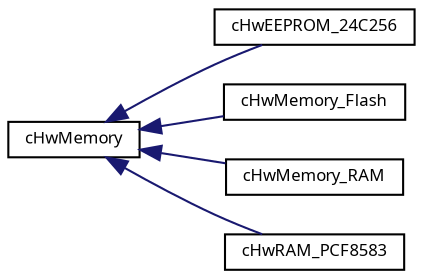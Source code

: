digraph "Graphical Class Hierarchy"
{
  edge [fontname="Sans",fontsize="8",labelfontname="Sans",labelfontsize="8"];
  node [fontname="Sans",fontsize="8",shape=record];
  rankdir="LR";
  Node1 [label="cHwMemory",height=0.2,width=0.4,color="black", fillcolor="white", style="filled",URL="$classc_hw_memory.html",tooltip="Abstract class supporting non volatile memory. "];
  Node1 -> Node2 [dir="back",color="midnightblue",fontsize="8",style="solid",fontname="Sans"];
  Node2 [label="cHwEEPROM_24C256",height=0.2,width=0.4,color="black", fillcolor="white", style="filled",URL="$classc_hw_e_e_p_r_o_m__24_c256.html",tooltip="Implementation of EEPROM 24C256. "];
  Node1 -> Node3 [dir="back",color="midnightblue",fontsize="8",style="solid",fontname="Sans"];
  Node3 [label="cHwMemory_Flash",height=0.2,width=0.4,color="black", fillcolor="white", style="filled",URL="$classc_hw_memory___flash.html"];
  Node1 -> Node4 [dir="back",color="midnightblue",fontsize="8",style="solid",fontname="Sans"];
  Node4 [label="cHwMemory_RAM",height=0.2,width=0.4,color="black", fillcolor="white", style="filled",URL="$classc_hw_memory___r_a_m.html",tooltip="Implementation of the battery buffered RAM. "];
  Node1 -> Node5 [dir="back",color="midnightblue",fontsize="8",style="solid",fontname="Sans"];
  Node5 [label="cHwRAM_PCF8583",height=0.2,width=0.4,color="black", fillcolor="white", style="filled",URL="$classc_hw_r_a_m___p_c_f8583.html",tooltip="Implementation of battery buffered RAM PCF8583. "];
}
